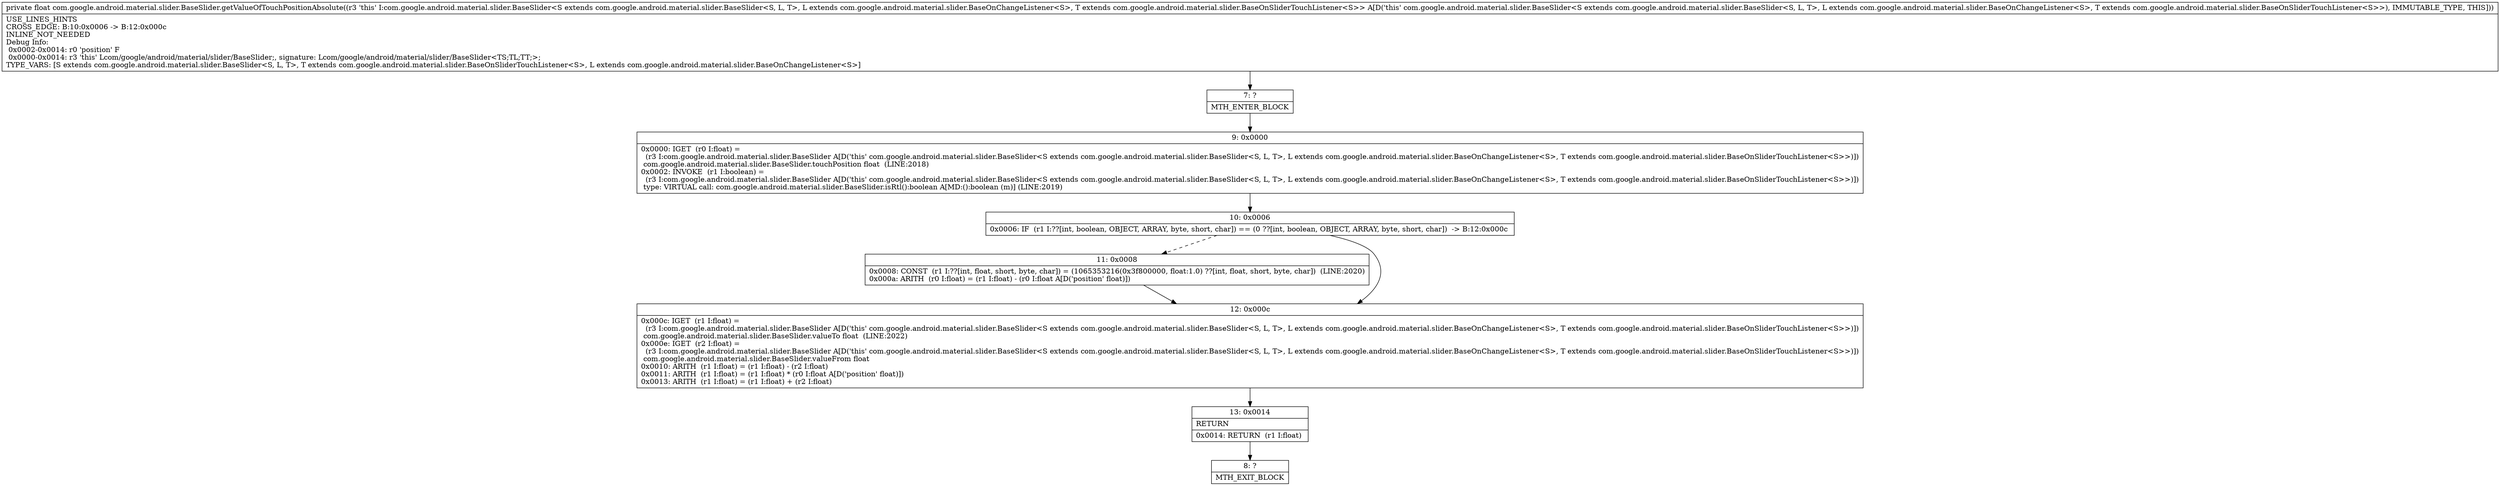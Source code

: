 digraph "CFG forcom.google.android.material.slider.BaseSlider.getValueOfTouchPositionAbsolute()F" {
Node_7 [shape=record,label="{7\:\ ?|MTH_ENTER_BLOCK\l}"];
Node_9 [shape=record,label="{9\:\ 0x0000|0x0000: IGET  (r0 I:float) = \l  (r3 I:com.google.android.material.slider.BaseSlider A[D('this' com.google.android.material.slider.BaseSlider\<S extends com.google.android.material.slider.BaseSlider\<S, L, T\>, L extends com.google.android.material.slider.BaseOnChangeListener\<S\>, T extends com.google.android.material.slider.BaseOnSliderTouchListener\<S\>\>)])\l com.google.android.material.slider.BaseSlider.touchPosition float  (LINE:2018)\l0x0002: INVOKE  (r1 I:boolean) = \l  (r3 I:com.google.android.material.slider.BaseSlider A[D('this' com.google.android.material.slider.BaseSlider\<S extends com.google.android.material.slider.BaseSlider\<S, L, T\>, L extends com.google.android.material.slider.BaseOnChangeListener\<S\>, T extends com.google.android.material.slider.BaseOnSliderTouchListener\<S\>\>)])\l type: VIRTUAL call: com.google.android.material.slider.BaseSlider.isRtl():boolean A[MD:():boolean (m)] (LINE:2019)\l}"];
Node_10 [shape=record,label="{10\:\ 0x0006|0x0006: IF  (r1 I:??[int, boolean, OBJECT, ARRAY, byte, short, char]) == (0 ??[int, boolean, OBJECT, ARRAY, byte, short, char])  \-\> B:12:0x000c \l}"];
Node_11 [shape=record,label="{11\:\ 0x0008|0x0008: CONST  (r1 I:??[int, float, short, byte, char]) = (1065353216(0x3f800000, float:1.0) ??[int, float, short, byte, char])  (LINE:2020)\l0x000a: ARITH  (r0 I:float) = (r1 I:float) \- (r0 I:float A[D('position' float)]) \l}"];
Node_12 [shape=record,label="{12\:\ 0x000c|0x000c: IGET  (r1 I:float) = \l  (r3 I:com.google.android.material.slider.BaseSlider A[D('this' com.google.android.material.slider.BaseSlider\<S extends com.google.android.material.slider.BaseSlider\<S, L, T\>, L extends com.google.android.material.slider.BaseOnChangeListener\<S\>, T extends com.google.android.material.slider.BaseOnSliderTouchListener\<S\>\>)])\l com.google.android.material.slider.BaseSlider.valueTo float  (LINE:2022)\l0x000e: IGET  (r2 I:float) = \l  (r3 I:com.google.android.material.slider.BaseSlider A[D('this' com.google.android.material.slider.BaseSlider\<S extends com.google.android.material.slider.BaseSlider\<S, L, T\>, L extends com.google.android.material.slider.BaseOnChangeListener\<S\>, T extends com.google.android.material.slider.BaseOnSliderTouchListener\<S\>\>)])\l com.google.android.material.slider.BaseSlider.valueFrom float \l0x0010: ARITH  (r1 I:float) = (r1 I:float) \- (r2 I:float) \l0x0011: ARITH  (r1 I:float) = (r1 I:float) * (r0 I:float A[D('position' float)]) \l0x0013: ARITH  (r1 I:float) = (r1 I:float) + (r2 I:float) \l}"];
Node_13 [shape=record,label="{13\:\ 0x0014|RETURN\l|0x0014: RETURN  (r1 I:float) \l}"];
Node_8 [shape=record,label="{8\:\ ?|MTH_EXIT_BLOCK\l}"];
MethodNode[shape=record,label="{private float com.google.android.material.slider.BaseSlider.getValueOfTouchPositionAbsolute((r3 'this' I:com.google.android.material.slider.BaseSlider\<S extends com.google.android.material.slider.BaseSlider\<S, L, T\>, L extends com.google.android.material.slider.BaseOnChangeListener\<S\>, T extends com.google.android.material.slider.BaseOnSliderTouchListener\<S\>\> A[D('this' com.google.android.material.slider.BaseSlider\<S extends com.google.android.material.slider.BaseSlider\<S, L, T\>, L extends com.google.android.material.slider.BaseOnChangeListener\<S\>, T extends com.google.android.material.slider.BaseOnSliderTouchListener\<S\>\>), IMMUTABLE_TYPE, THIS]))  | USE_LINES_HINTS\lCROSS_EDGE: B:10:0x0006 \-\> B:12:0x000c\lINLINE_NOT_NEEDED\lDebug Info:\l  0x0002\-0x0014: r0 'position' F\l  0x0000\-0x0014: r3 'this' Lcom\/google\/android\/material\/slider\/BaseSlider;, signature: Lcom\/google\/android\/material\/slider\/BaseSlider\<TS;TL;TT;\>;\lTYPE_VARS: [S extends com.google.android.material.slider.BaseSlider\<S, L, T\>, T extends com.google.android.material.slider.BaseOnSliderTouchListener\<S\>, L extends com.google.android.material.slider.BaseOnChangeListener\<S\>]\l}"];
MethodNode -> Node_7;Node_7 -> Node_9;
Node_9 -> Node_10;
Node_10 -> Node_11[style=dashed];
Node_10 -> Node_12;
Node_11 -> Node_12;
Node_12 -> Node_13;
Node_13 -> Node_8;
}

